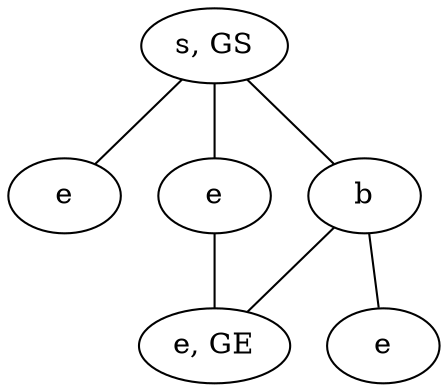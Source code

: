 graph {
mAzP [label="s, GS"]
tWQZ [label="e, GE"]
TuQU [label="e"]
JRIr [label="e"]
PHOh [label="b"]
cCDp [label="e"]
mAzP -- TuQU
mAzP -- JRIr
mAzP -- PHOh
JRIr -- tWQZ
PHOh -- cCDp
PHOh -- tWQZ
}